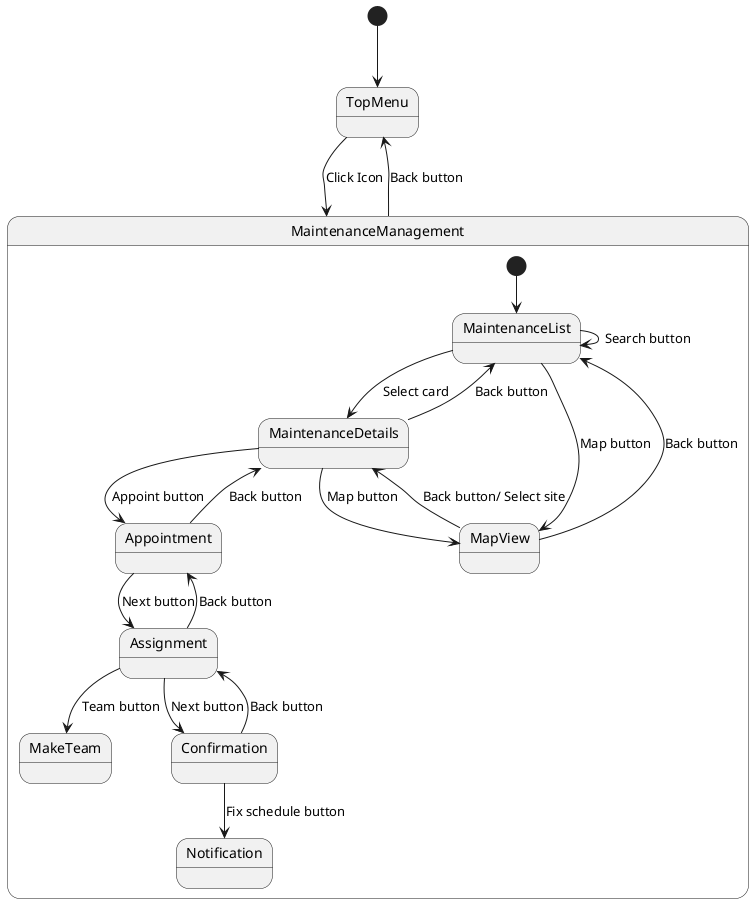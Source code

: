 @startuml

[*] --> TopMenu
TopMenu --> MaintenanceManagement: Click Icon
state MaintenanceManagement {
    [*] --> MaintenanceList
    MaintenanceList --> MaintenanceList: Search button
    MaintenanceList --> MaintenanceDetails: Select card
    MaintenanceDetails --> MaintenanceList: Back button
    MaintenanceDetails --> Appointment: Appoint button
    Appointment --> MaintenanceDetails: Back button
    Appointment --> Assignment: Next button
    Assignment --> Appointment: Back button
    Assignment --> MakeTeam: Team button
    Assignment --> Confirmation: Next button
    Confirmation --> Assignment: Back button
    Confirmation --> Notification: Fix schedule button
    MaintenanceDetails --> MapView: Map button
    MapView --> MaintenanceDetails: Back button/ Select site
    MaintenanceList --> MapView: Map button
    MapView --> MaintenanceList: Back button
}
MaintenanceManagement --> TopMenu: Back button
' MaintenanceDetails: MaintenanceInfo, Event, Checklsit, Record 

' TopMenu --> Registration: Click Icon
' state Registration {
'     [*] --> RegistrationMenu
'     RegistrationMenu --> Equipment
'     state Equipment {
'         [*] --> EquipmentData
'         [*] --> CheckStandard
'         [*] --> Tool
'         [*] --> Document
'         CheckStandard --> Tool
'         CheckStandard --> Document
'     }
'     RegistrationMenu --> Estimate
'     state Estimate {
'         [*] --> EstimateCondition
'         [*] --> TermsCondition
'         [*] --> MaintenanceCondition
'     }
'     RegistrationMenu --> Organization
'     state Organization {
'         [*] --> Personnel
'         [*] --> Subcontractor
'         [*] --> Company
'         [*] --> Qualification
'         Personnel --> Company
'         Personnel --> Qualification
'         Subcontractor --> Company
'         Subcontractor --> Personnel
'     }
' }
' Registration --> TopMenu: Back button
' EquipmentData: EquipmentBase, CheckStandard, 
@enduml